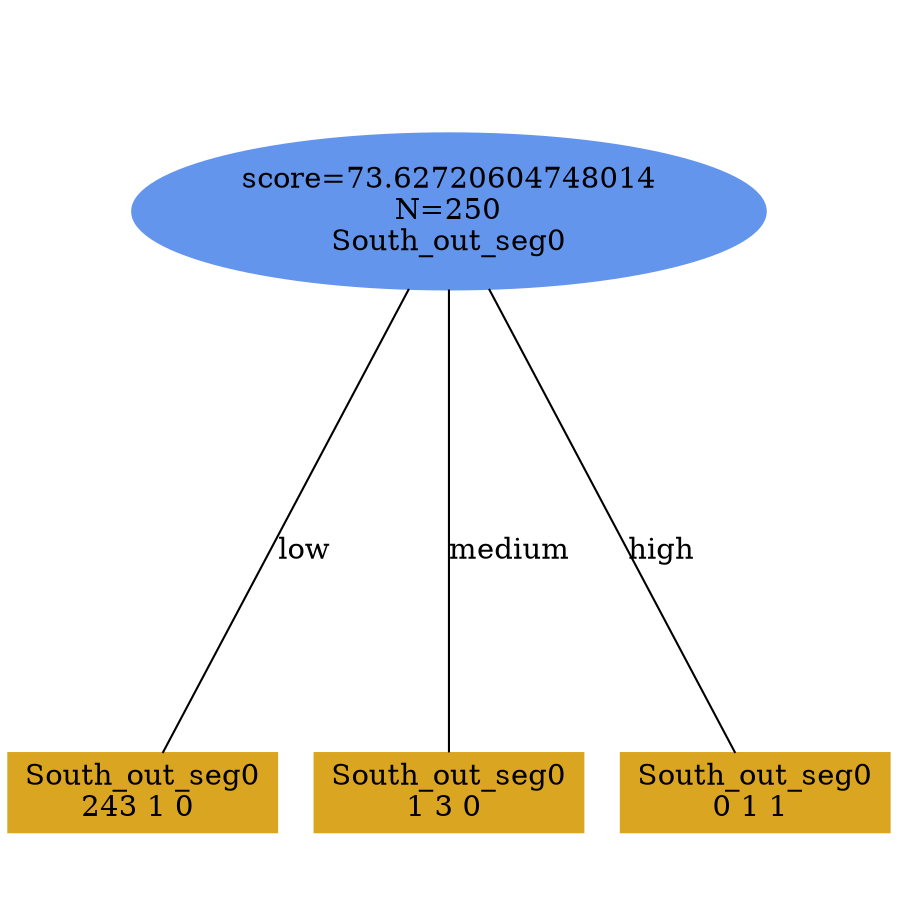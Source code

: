digraph "DD" {
size = "7.5,10"
ratio=1.0;
center = true;
edge [dir = none];
{ rank = same; node [shape=ellipse, style=filled, color=cornflowerblue];"4162" [label="score=73.62720604748014\nN=250\nSouth_out_seg0"];}
{ rank = same; node [shape=box, style=filled, color=goldenrod];"4163" [label="South_out_seg0\n243 1 0 "];}
{ rank = same; node [shape=box, style=filled, color=goldenrod];"4164" [label="South_out_seg0\n1 3 0 "];}
{ rank = same; node [shape=box, style=filled, color=goldenrod];"4165" [label="South_out_seg0\n0 1 1 "];}
"4162" -> "4163" [label = "low"];
"4162" -> "4164" [label = "medium"];
"4162" -> "4165" [label = "high"];

}